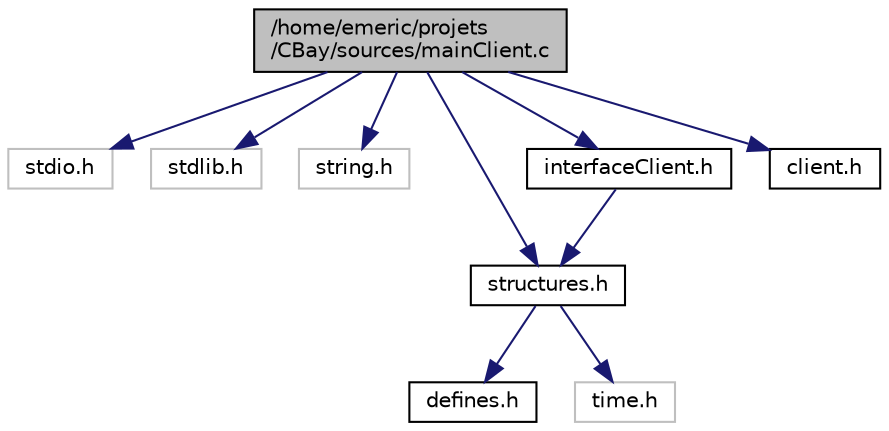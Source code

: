 digraph "/home/emeric/projets/CBay/sources/mainClient.c"
{
  edge [fontname="Helvetica",fontsize="10",labelfontname="Helvetica",labelfontsize="10"];
  node [fontname="Helvetica",fontsize="10",shape=record];
  Node1 [label="/home/emeric/projets\l/CBay/sources/mainClient.c",height=0.2,width=0.4,color="black", fillcolor="grey75", style="filled" fontcolor="black"];
  Node1 -> Node2 [color="midnightblue",fontsize="10",style="solid",fontname="Helvetica"];
  Node2 [label="stdio.h",height=0.2,width=0.4,color="grey75", fillcolor="white", style="filled"];
  Node1 -> Node3 [color="midnightblue",fontsize="10",style="solid",fontname="Helvetica"];
  Node3 [label="stdlib.h",height=0.2,width=0.4,color="grey75", fillcolor="white", style="filled"];
  Node1 -> Node4 [color="midnightblue",fontsize="10",style="solid",fontname="Helvetica"];
  Node4 [label="string.h",height=0.2,width=0.4,color="grey75", fillcolor="white", style="filled"];
  Node1 -> Node5 [color="midnightblue",fontsize="10",style="solid",fontname="Helvetica"];
  Node5 [label="structures.h",height=0.2,width=0.4,color="black", fillcolor="white", style="filled",URL="$structures_8h.html",tooltip="this file provides functions for data manipulation This file provides data structures and usual assoc..."];
  Node5 -> Node6 [color="midnightblue",fontsize="10",style="solid",fontname="Helvetica"];
  Node6 [label="defines.h",height=0.2,width=0.4,color="black", fillcolor="white", style="filled",URL="$defines_8h.html",tooltip="This file defines all constants."];
  Node5 -> Node7 [color="midnightblue",fontsize="10",style="solid",fontname="Helvetica"];
  Node7 [label="time.h",height=0.2,width=0.4,color="grey75", fillcolor="white", style="filled"];
  Node1 -> Node8 [color="midnightblue",fontsize="10",style="solid",fontname="Helvetica"];
  Node8 [label="interfaceClient.h",height=0.2,width=0.4,color="black", fillcolor="white", style="filled",URL="$interface_client_8h.html",tooltip="This file provides the main function to interact with the user like displaying menus or menu choices..."];
  Node8 -> Node5 [color="midnightblue",fontsize="10",style="solid",fontname="Helvetica"];
  Node1 -> Node9 [color="midnightblue",fontsize="10",style="solid",fontname="Helvetica"];
  Node9 [label="client.h",height=0.2,width=0.4,color="black", fillcolor="white", style="filled",URL="$client_8h.html",tooltip="This file provides function for a BEEP client. It also contains fonction to send data using other met..."];
}
